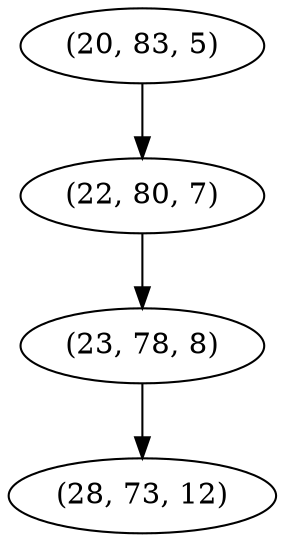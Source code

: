 digraph tree {
    "(20, 83, 5)";
    "(22, 80, 7)";
    "(23, 78, 8)";
    "(28, 73, 12)";
    "(20, 83, 5)" -> "(22, 80, 7)";
    "(22, 80, 7)" -> "(23, 78, 8)";
    "(23, 78, 8)" -> "(28, 73, 12)";
}
